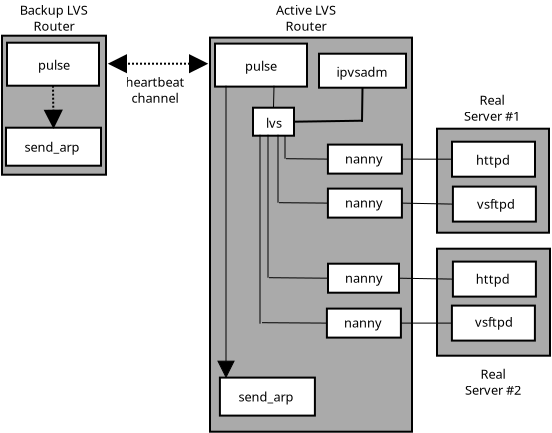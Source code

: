<?xml version="1.0" encoding="UTF-8"?>
<dia:diagram xmlns:dia="http://www.lysator.liu.se/~alla/dia/">
  <dia:layer name="Background" visible="true">
    <dia:object type="Standard - Box" version="0" id="O0">
      <dia:attribute name="obj_pos">
        <dia:point val="2.8,6"/>
      </dia:attribute>
      <dia:attribute name="obj_bb">
        <dia:rectangle val="2.75,5.95;8.05,13"/>
      </dia:attribute>
      <dia:attribute name="elem_corner">
        <dia:point val="2.8,6"/>
      </dia:attribute>
      <dia:attribute name="elem_width">
        <dia:real val="5.2"/>
      </dia:attribute>
      <dia:attribute name="elem_height">
        <dia:real val="6.95"/>
      </dia:attribute>
      <dia:attribute name="border_color">
        <dia:color val="#010101"/>
      </dia:attribute>
      <dia:attribute name="inner_color">
        <dia:color val="#ababab"/>
      </dia:attribute>
      <dia:attribute name="show_background">
        <dia:boolean val="true"/>
      </dia:attribute>
    </dia:object>
    <dia:object type="Standard - Text" version="0" id="O1">
      <dia:attribute name="obj_pos">
        <dia:point val="5.4,4.95"/>
      </dia:attribute>
      <dia:attribute name="obj_bb">
        <dia:rectangle val="3.103,4.31;7.697,5.91"/>
      </dia:attribute>
      <dia:attribute name="text">
        <dia:composite type="text">
          <dia:attribute name="string">
            <dia:string>#Backup LVS
Router#</dia:string>
          </dia:attribute>
          <dia:attribute name="font">
            <dia:font name="Helvetica"/>
          </dia:attribute>
          <dia:attribute name="height">
            <dia:real val="0.8"/>
          </dia:attribute>
          <dia:attribute name="pos">
            <dia:point val="5.4,4.95"/>
          </dia:attribute>
          <dia:attribute name="color">
            <dia:color val="#000000"/>
          </dia:attribute>
          <dia:attribute name="alignment">
            <dia:enum val="1"/>
          </dia:attribute>
        </dia:composite>
      </dia:attribute>
    </dia:object>
    <dia:object type="Standard - Box" version="0" id="O2">
      <dia:attribute name="obj_pos">
        <dia:point val="13.2,6.095"/>
      </dia:attribute>
      <dia:attribute name="obj_bb">
        <dia:rectangle val="13.15,6.045;23.35,25.85"/>
      </dia:attribute>
      <dia:attribute name="elem_corner">
        <dia:point val="13.2,6.095"/>
      </dia:attribute>
      <dia:attribute name="elem_width">
        <dia:real val="10.1"/>
      </dia:attribute>
      <dia:attribute name="elem_height">
        <dia:real val="19.705"/>
      </dia:attribute>
      <dia:attribute name="inner_color">
        <dia:color val="#aaaaaa"/>
      </dia:attribute>
      <dia:attribute name="show_background">
        <dia:boolean val="true"/>
      </dia:attribute>
    </dia:object>
    <dia:object type="Standard - Box" version="0" id="O3">
      <dia:attribute name="obj_pos">
        <dia:point val="24.55,10.65"/>
      </dia:attribute>
      <dia:attribute name="obj_bb">
        <dia:rectangle val="24.5,10.6;30.2,15.9"/>
      </dia:attribute>
      <dia:attribute name="elem_corner">
        <dia:point val="24.55,10.65"/>
      </dia:attribute>
      <dia:attribute name="elem_width">
        <dia:real val="5.6"/>
      </dia:attribute>
      <dia:attribute name="elem_height">
        <dia:real val="5.2"/>
      </dia:attribute>
      <dia:attribute name="inner_color">
        <dia:color val="#aaaaaa"/>
      </dia:attribute>
      <dia:attribute name="show_background">
        <dia:boolean val="true"/>
      </dia:attribute>
    </dia:object>
    <dia:object type="Standard - Box" version="0" id="O4">
      <dia:attribute name="obj_pos">
        <dia:point val="24.55,16.65"/>
      </dia:attribute>
      <dia:attribute name="obj_bb">
        <dia:rectangle val="24.5,16.6;30.25,22.05"/>
      </dia:attribute>
      <dia:attribute name="elem_corner">
        <dia:point val="24.55,16.65"/>
      </dia:attribute>
      <dia:attribute name="elem_width">
        <dia:real val="5.65"/>
      </dia:attribute>
      <dia:attribute name="elem_height">
        <dia:real val="5.35"/>
      </dia:attribute>
      <dia:attribute name="inner_color">
        <dia:color val="#ababab"/>
      </dia:attribute>
      <dia:attribute name="show_background">
        <dia:boolean val="true"/>
      </dia:attribute>
    </dia:object>
    <dia:object type="Standard - Text" version="0" id="O5">
      <dia:attribute name="obj_pos">
        <dia:point val="18,4.95"/>
      </dia:attribute>
      <dia:attribute name="obj_bb">
        <dia:rectangle val="15.941,4.31;20.059,5.91"/>
      </dia:attribute>
      <dia:attribute name="text">
        <dia:composite type="text">
          <dia:attribute name="string">
            <dia:string>#Active LVS
Router#</dia:string>
          </dia:attribute>
          <dia:attribute name="font">
            <dia:font name="Helvetica"/>
          </dia:attribute>
          <dia:attribute name="height">
            <dia:real val="0.8"/>
          </dia:attribute>
          <dia:attribute name="pos">
            <dia:point val="18,4.95"/>
          </dia:attribute>
          <dia:attribute name="color">
            <dia:color val="#000000"/>
          </dia:attribute>
          <dia:attribute name="alignment">
            <dia:enum val="1"/>
          </dia:attribute>
        </dia:composite>
      </dia:attribute>
    </dia:object>
    <dia:object type="Standard - Line" version="0" id="O6">
      <dia:attribute name="obj_pos">
        <dia:point val="13.05,7.4"/>
      </dia:attribute>
      <dia:attribute name="obj_bb">
        <dia:rectangle val="8.1,6.6;13.1,8.2"/>
      </dia:attribute>
      <dia:attribute name="conn_endpoints">
        <dia:point val="13.05,7.4"/>
        <dia:point val="8.15,7.4"/>
      </dia:attribute>
      <dia:attribute name="numcp">
        <dia:int val="1"/>
      </dia:attribute>
      <dia:attribute name="line_style">
        <dia:enum val="4"/>
      </dia:attribute>
      <dia:attribute name="start_arrow">
        <dia:enum val="3"/>
      </dia:attribute>
      <dia:attribute name="start_arrow_length">
        <dia:real val="0.8"/>
      </dia:attribute>
      <dia:attribute name="start_arrow_width">
        <dia:real val="0.8"/>
      </dia:attribute>
      <dia:attribute name="end_arrow">
        <dia:enum val="3"/>
      </dia:attribute>
      <dia:attribute name="end_arrow_length">
        <dia:real val="0.8"/>
      </dia:attribute>
      <dia:attribute name="end_arrow_width">
        <dia:real val="0.8"/>
      </dia:attribute>
    </dia:object>
    <dia:object type="Standard - Box" version="0" id="O7">
      <dia:attribute name="obj_pos">
        <dia:point val="3.05,6.35"/>
      </dia:attribute>
      <dia:attribute name="obj_bb">
        <dia:rectangle val="3,6.3;7.7,8.55"/>
      </dia:attribute>
      <dia:attribute name="elem_corner">
        <dia:point val="3.05,6.35"/>
      </dia:attribute>
      <dia:attribute name="elem_width">
        <dia:real val="4.6"/>
      </dia:attribute>
      <dia:attribute name="elem_height">
        <dia:real val="2.15"/>
      </dia:attribute>
      <dia:attribute name="show_background">
        <dia:boolean val="true"/>
      </dia:attribute>
    </dia:object>
    <dia:object type="Standard - Text" version="0" id="O8">
      <dia:attribute name="obj_pos">
        <dia:point val="5.4,7.7"/>
      </dia:attribute>
      <dia:attribute name="obj_bb">
        <dia:rectangle val="4.423,7.06;6.377,7.86"/>
      </dia:attribute>
      <dia:attribute name="text">
        <dia:composite type="text">
          <dia:attribute name="string">
            <dia:string>#pulse#</dia:string>
          </dia:attribute>
          <dia:attribute name="font">
            <dia:font name="Helvetica"/>
          </dia:attribute>
          <dia:attribute name="height">
            <dia:real val="0.8"/>
          </dia:attribute>
          <dia:attribute name="pos">
            <dia:point val="5.4,7.7"/>
          </dia:attribute>
          <dia:attribute name="color">
            <dia:color val="#000000"/>
          </dia:attribute>
          <dia:attribute name="alignment">
            <dia:enum val="1"/>
          </dia:attribute>
        </dia:composite>
      </dia:attribute>
    </dia:object>
    <dia:object type="Standard - Box" version="0" id="O9">
      <dia:attribute name="obj_pos">
        <dia:point val="13.45,6.395"/>
      </dia:attribute>
      <dia:attribute name="obj_bb">
        <dia:rectangle val="13.4,6.345;18.1,8.595"/>
      </dia:attribute>
      <dia:attribute name="elem_corner">
        <dia:point val="13.45,6.395"/>
      </dia:attribute>
      <dia:attribute name="elem_width">
        <dia:real val="4.6"/>
      </dia:attribute>
      <dia:attribute name="elem_height">
        <dia:real val="2.15"/>
      </dia:attribute>
      <dia:attribute name="show_background">
        <dia:boolean val="true"/>
      </dia:attribute>
    </dia:object>
    <dia:object type="Standard - Text" version="0" id="O10">
      <dia:attribute name="obj_pos">
        <dia:point val="15.75,7.75"/>
      </dia:attribute>
      <dia:attribute name="obj_bb">
        <dia:rectangle val="14.773,7.11;16.727,7.91"/>
      </dia:attribute>
      <dia:attribute name="text">
        <dia:composite type="text">
          <dia:attribute name="string">
            <dia:string>#pulse#</dia:string>
          </dia:attribute>
          <dia:attribute name="font">
            <dia:font name="Helvetica"/>
          </dia:attribute>
          <dia:attribute name="height">
            <dia:real val="0.8"/>
          </dia:attribute>
          <dia:attribute name="pos">
            <dia:point val="15.75,7.75"/>
          </dia:attribute>
          <dia:attribute name="color">
            <dia:color val="#000000"/>
          </dia:attribute>
          <dia:attribute name="alignment">
            <dia:enum val="1"/>
          </dia:attribute>
        </dia:composite>
      </dia:attribute>
    </dia:object>
    <dia:object type="Standard - Box" version="0" id="O11">
      <dia:attribute name="obj_pos">
        <dia:point val="3,10.6"/>
      </dia:attribute>
      <dia:attribute name="obj_bb">
        <dia:rectangle val="2.95,10.55;7.8,12.55"/>
      </dia:attribute>
      <dia:attribute name="elem_corner">
        <dia:point val="3,10.6"/>
      </dia:attribute>
      <dia:attribute name="elem_width">
        <dia:real val="4.75"/>
      </dia:attribute>
      <dia:attribute name="elem_height">
        <dia:real val="1.9"/>
      </dia:attribute>
      <dia:attribute name="show_background">
        <dia:boolean val="true"/>
      </dia:attribute>
    </dia:object>
    <dia:object type="Standard - Line" version="0" id="O12">
      <dia:attribute name="obj_pos">
        <dia:point val="5.35,8.5"/>
      </dia:attribute>
      <dia:attribute name="obj_bb">
        <dia:rectangle val="4.574,8.449;6.176,10.659"/>
      </dia:attribute>
      <dia:attribute name="conn_endpoints">
        <dia:point val="5.35,8.5"/>
        <dia:point val="5.375,10.6"/>
      </dia:attribute>
      <dia:attribute name="numcp">
        <dia:int val="1"/>
      </dia:attribute>
      <dia:attribute name="line_style">
        <dia:enum val="4"/>
      </dia:attribute>
      <dia:attribute name="end_arrow">
        <dia:enum val="3"/>
      </dia:attribute>
      <dia:attribute name="end_arrow_length">
        <dia:real val="0.8"/>
      </dia:attribute>
      <dia:attribute name="end_arrow_width">
        <dia:real val="0.8"/>
      </dia:attribute>
      <dia:connections>
        <dia:connection handle="0" to="O7" connection="6"/>
        <dia:connection handle="1" to="O11" connection="1"/>
      </dia:connections>
    </dia:object>
    <dia:object type="Standard - Text" version="0" id="O13">
      <dia:attribute name="obj_pos">
        <dia:point val="4.3,12.45"/>
      </dia:attribute>
      <dia:attribute name="obj_bb">
        <dia:rectangle val="4.3,11.854;4.3,12.653"/>
      </dia:attribute>
      <dia:attribute name="text">
        <dia:composite type="text">
          <dia:attribute name="string">
            <dia:string>##</dia:string>
          </dia:attribute>
          <dia:attribute name="font">
            <dia:font name="Courier"/>
          </dia:attribute>
          <dia:attribute name="height">
            <dia:real val="0.8"/>
          </dia:attribute>
          <dia:attribute name="pos">
            <dia:point val="4.3,12.45"/>
          </dia:attribute>
          <dia:attribute name="color">
            <dia:color val="#000000"/>
          </dia:attribute>
          <dia:attribute name="alignment">
            <dia:enum val="1"/>
          </dia:attribute>
        </dia:composite>
      </dia:attribute>
    </dia:object>
    <dia:object type="Standard - Text" version="0" id="O14">
      <dia:attribute name="obj_pos">
        <dia:point val="5.3,11.8"/>
      </dia:attribute>
      <dia:attribute name="obj_bb">
        <dia:rectangle val="3.558,11.16;7.042,11.96"/>
      </dia:attribute>
      <dia:attribute name="text">
        <dia:composite type="text">
          <dia:attribute name="string">
            <dia:string>#send_arp#</dia:string>
          </dia:attribute>
          <dia:attribute name="font">
            <dia:font name="Helvetica"/>
          </dia:attribute>
          <dia:attribute name="height">
            <dia:real val="0.8"/>
          </dia:attribute>
          <dia:attribute name="pos">
            <dia:point val="5.3,11.8"/>
          </dia:attribute>
          <dia:attribute name="color">
            <dia:color val="#000000"/>
          </dia:attribute>
          <dia:attribute name="alignment">
            <dia:enum val="1"/>
          </dia:attribute>
        </dia:composite>
      </dia:attribute>
    </dia:object>
    <dia:object type="Standard - Text" version="0" id="O15">
      <dia:attribute name="obj_pos">
        <dia:point val="10.45,8.55"/>
      </dia:attribute>
      <dia:attribute name="obj_bb">
        <dia:rectangle val="8.668,7.86;12.282,9.61"/>
      </dia:attribute>
      <dia:attribute name="text">
        <dia:composite type="text">
          <dia:attribute name="string">
            <dia:string>#heartbeat
channel#</dia:string>
          </dia:attribute>
          <dia:attribute name="font">
            <dia:font name="Helvetica"/>
          </dia:attribute>
          <dia:attribute name="height">
            <dia:real val="0.8"/>
          </dia:attribute>
          <dia:attribute name="pos">
            <dia:point val="10.45,8.55"/>
          </dia:attribute>
          <dia:attribute name="color">
            <dia:color val="#000000"/>
          </dia:attribute>
          <dia:attribute name="alignment">
            <dia:enum val="1"/>
          </dia:attribute>
        </dia:composite>
      </dia:attribute>
    </dia:object>
    <dia:object type="Standard - Text" version="0" id="O16">
      <dia:attribute name="obj_pos">
        <dia:point val="27.3,9.45"/>
      </dia:attribute>
      <dia:attribute name="obj_bb">
        <dia:rectangle val="25.531,8.81;29.069,10.41"/>
      </dia:attribute>
      <dia:attribute name="text">
        <dia:composite type="text">
          <dia:attribute name="string">
            <dia:string>#Real
Server #1#</dia:string>
          </dia:attribute>
          <dia:attribute name="font">
            <dia:font name="Helvetica"/>
          </dia:attribute>
          <dia:attribute name="height">
            <dia:real val="0.8"/>
          </dia:attribute>
          <dia:attribute name="pos">
            <dia:point val="27.3,9.45"/>
          </dia:attribute>
          <dia:attribute name="color">
            <dia:color val="#000000"/>
          </dia:attribute>
          <dia:attribute name="alignment">
            <dia:enum val="1"/>
          </dia:attribute>
        </dia:composite>
      </dia:attribute>
    </dia:object>
    <dia:object type="Standard - Text" version="0" id="O17">
      <dia:attribute name="obj_pos">
        <dia:point val="27.35,23.15"/>
      </dia:attribute>
      <dia:attribute name="obj_bb">
        <dia:rectangle val="25.515,22.51;29.185,24.11"/>
      </dia:attribute>
      <dia:attribute name="text">
        <dia:composite type="text">
          <dia:attribute name="string">
            <dia:string>#Real
Server #2#</dia:string>
          </dia:attribute>
          <dia:attribute name="font">
            <dia:font name="Helvetica"/>
          </dia:attribute>
          <dia:attribute name="height">
            <dia:real val="0.8"/>
          </dia:attribute>
          <dia:attribute name="pos">
            <dia:point val="27.35,23.15"/>
          </dia:attribute>
          <dia:attribute name="color">
            <dia:color val="#000000"/>
          </dia:attribute>
          <dia:attribute name="alignment">
            <dia:enum val="1"/>
          </dia:attribute>
        </dia:composite>
      </dia:attribute>
    </dia:object>
    <dia:object type="Standard - Box" version="0" id="O18">
      <dia:attribute name="obj_pos">
        <dia:point val="25.3,11.3"/>
      </dia:attribute>
      <dia:attribute name="obj_bb">
        <dia:rectangle val="25.25,11.25;29.5,13.1"/>
      </dia:attribute>
      <dia:attribute name="elem_corner">
        <dia:point val="25.3,11.3"/>
      </dia:attribute>
      <dia:attribute name="elem_width">
        <dia:real val="4.15"/>
      </dia:attribute>
      <dia:attribute name="elem_height">
        <dia:real val="1.75"/>
      </dia:attribute>
      <dia:attribute name="show_background">
        <dia:boolean val="true"/>
      </dia:attribute>
    </dia:object>
    <dia:object type="Standard - Box" version="0" id="O19">
      <dia:attribute name="obj_pos">
        <dia:point val="25.345,13.545"/>
      </dia:attribute>
      <dia:attribute name="obj_bb">
        <dia:rectangle val="25.295,13.495;29.545,15.345"/>
      </dia:attribute>
      <dia:attribute name="elem_corner">
        <dia:point val="25.345,13.545"/>
      </dia:attribute>
      <dia:attribute name="elem_width">
        <dia:real val="4.15"/>
      </dia:attribute>
      <dia:attribute name="elem_height">
        <dia:real val="1.75"/>
      </dia:attribute>
      <dia:attribute name="show_background">
        <dia:boolean val="true"/>
      </dia:attribute>
    </dia:object>
    <dia:object type="Standard - Box" version="0" id="O20">
      <dia:attribute name="obj_pos">
        <dia:point val="25.345,17.295"/>
      </dia:attribute>
      <dia:attribute name="obj_bb">
        <dia:rectangle val="25.295,17.245;29.545,19.095"/>
      </dia:attribute>
      <dia:attribute name="elem_corner">
        <dia:point val="25.345,17.295"/>
      </dia:attribute>
      <dia:attribute name="elem_width">
        <dia:real val="4.15"/>
      </dia:attribute>
      <dia:attribute name="elem_height">
        <dia:real val="1.75"/>
      </dia:attribute>
      <dia:attribute name="show_background">
        <dia:boolean val="true"/>
      </dia:attribute>
    </dia:object>
    <dia:object type="Standard - Box" version="0" id="O21">
      <dia:attribute name="obj_pos">
        <dia:point val="25.295,19.495"/>
      </dia:attribute>
      <dia:attribute name="obj_bb">
        <dia:rectangle val="25.245,19.445;29.495,21.295"/>
      </dia:attribute>
      <dia:attribute name="elem_corner">
        <dia:point val="25.295,19.495"/>
      </dia:attribute>
      <dia:attribute name="elem_width">
        <dia:real val="4.15"/>
      </dia:attribute>
      <dia:attribute name="elem_height">
        <dia:real val="1.75"/>
      </dia:attribute>
      <dia:attribute name="show_background">
        <dia:boolean val="true"/>
      </dia:attribute>
    </dia:object>
    <dia:object type="Standard - Text" version="0" id="O22">
      <dia:attribute name="obj_pos">
        <dia:point val="27.35,12.45"/>
      </dia:attribute>
      <dia:attribute name="obj_bb">
        <dia:rectangle val="26.452,11.81;28.248,12.61"/>
      </dia:attribute>
      <dia:attribute name="text">
        <dia:composite type="text">
          <dia:attribute name="string">
            <dia:string>#httpd#</dia:string>
          </dia:attribute>
          <dia:attribute name="font">
            <dia:font name="Helvetica"/>
          </dia:attribute>
          <dia:attribute name="height">
            <dia:real val="0.8"/>
          </dia:attribute>
          <dia:attribute name="pos">
            <dia:point val="27.35,12.45"/>
          </dia:attribute>
          <dia:attribute name="color">
            <dia:color val="#000000"/>
          </dia:attribute>
          <dia:attribute name="alignment">
            <dia:enum val="1"/>
          </dia:attribute>
        </dia:composite>
      </dia:attribute>
    </dia:object>
    <dia:object type="Standard - Text" version="0" id="O23">
      <dia:attribute name="obj_pos">
        <dia:point val="27.336,18.408"/>
      </dia:attribute>
      <dia:attribute name="obj_bb">
        <dia:rectangle val="26.438,17.768;28.233,18.568"/>
      </dia:attribute>
      <dia:attribute name="text">
        <dia:composite type="text">
          <dia:attribute name="string">
            <dia:string>#httpd#</dia:string>
          </dia:attribute>
          <dia:attribute name="font">
            <dia:font name="Helvetica"/>
          </dia:attribute>
          <dia:attribute name="height">
            <dia:real val="0.8"/>
          </dia:attribute>
          <dia:attribute name="pos">
            <dia:point val="27.336,18.408"/>
          </dia:attribute>
          <dia:attribute name="color">
            <dia:color val="#000000"/>
          </dia:attribute>
          <dia:attribute name="alignment">
            <dia:enum val="1"/>
          </dia:attribute>
        </dia:composite>
      </dia:attribute>
    </dia:object>
    <dia:object type="Standard - Box" version="0" id="O24">
      <dia:attribute name="obj_pos">
        <dia:point val="13.695,23.095"/>
      </dia:attribute>
      <dia:attribute name="obj_bb">
        <dia:rectangle val="13.645,23.045;18.495,25.045"/>
      </dia:attribute>
      <dia:attribute name="elem_corner">
        <dia:point val="13.695,23.095"/>
      </dia:attribute>
      <dia:attribute name="elem_width">
        <dia:real val="4.75"/>
      </dia:attribute>
      <dia:attribute name="elem_height">
        <dia:real val="1.9"/>
      </dia:attribute>
      <dia:attribute name="show_background">
        <dia:boolean val="true"/>
      </dia:attribute>
    </dia:object>
    <dia:object type="Standard - Line" version="0" id="O25">
      <dia:attribute name="obj_pos">
        <dia:point val="14,8.5"/>
      </dia:attribute>
      <dia:attribute name="obj_bb">
        <dia:rectangle val="13.2,8.475;14.8,23.125"/>
      </dia:attribute>
      <dia:attribute name="conn_endpoints">
        <dia:point val="14,8.5"/>
        <dia:point val="14,23.1"/>
      </dia:attribute>
      <dia:attribute name="numcp">
        <dia:int val="1"/>
      </dia:attribute>
      <dia:attribute name="line_width">
        <dia:real val="0.05"/>
      </dia:attribute>
      <dia:attribute name="end_arrow">
        <dia:enum val="3"/>
      </dia:attribute>
      <dia:attribute name="end_arrow_length">
        <dia:real val="0.8"/>
      </dia:attribute>
      <dia:attribute name="end_arrow_width">
        <dia:real val="0.8"/>
      </dia:attribute>
    </dia:object>
    <dia:object type="Standard - Text" version="0" id="O26">
      <dia:attribute name="obj_pos">
        <dia:point val="15.995,24.295"/>
      </dia:attribute>
      <dia:attribute name="obj_bb">
        <dia:rectangle val="14.253,23.655;17.737,24.455"/>
      </dia:attribute>
      <dia:attribute name="text">
        <dia:composite type="text">
          <dia:attribute name="string">
            <dia:string>#send_arp#</dia:string>
          </dia:attribute>
          <dia:attribute name="font">
            <dia:font name="Helvetica"/>
          </dia:attribute>
          <dia:attribute name="height">
            <dia:real val="0.8"/>
          </dia:attribute>
          <dia:attribute name="pos">
            <dia:point val="15.995,24.295"/>
          </dia:attribute>
          <dia:attribute name="color">
            <dia:color val="#000000"/>
          </dia:attribute>
          <dia:attribute name="alignment">
            <dia:enum val="1"/>
          </dia:attribute>
        </dia:composite>
      </dia:attribute>
    </dia:object>
    <dia:object type="Standard - Text" version="0" id="O27">
      <dia:attribute name="obj_pos">
        <dia:point val="27.5,14.65"/>
      </dia:attribute>
      <dia:attribute name="obj_bb">
        <dia:rectangle val="26.391,14.01;28.609,14.81"/>
      </dia:attribute>
      <dia:attribute name="text">
        <dia:composite type="text">
          <dia:attribute name="string">
            <dia:string>#vsftpd#</dia:string>
          </dia:attribute>
          <dia:attribute name="font">
            <dia:font name="Helvetica"/>
          </dia:attribute>
          <dia:attribute name="height">
            <dia:real val="0.8"/>
          </dia:attribute>
          <dia:attribute name="pos">
            <dia:point val="27.5,14.65"/>
          </dia:attribute>
          <dia:attribute name="color">
            <dia:color val="#000000"/>
          </dia:attribute>
          <dia:attribute name="alignment">
            <dia:enum val="1"/>
          </dia:attribute>
        </dia:composite>
      </dia:attribute>
    </dia:object>
    <dia:object type="Standard - Text" version="0" id="O28">
      <dia:attribute name="obj_pos">
        <dia:point val="27.4,20.55"/>
      </dia:attribute>
      <dia:attribute name="obj_bb">
        <dia:rectangle val="26.291,19.91;28.509,20.71"/>
      </dia:attribute>
      <dia:attribute name="text">
        <dia:composite type="text">
          <dia:attribute name="string">
            <dia:string>#vsftpd#</dia:string>
          </dia:attribute>
          <dia:attribute name="font">
            <dia:font name="Helvetica"/>
          </dia:attribute>
          <dia:attribute name="height">
            <dia:real val="0.8"/>
          </dia:attribute>
          <dia:attribute name="pos">
            <dia:point val="27.4,20.55"/>
          </dia:attribute>
          <dia:attribute name="color">
            <dia:color val="#000000"/>
          </dia:attribute>
          <dia:attribute name="alignment">
            <dia:enum val="1"/>
          </dia:attribute>
        </dia:composite>
      </dia:attribute>
    </dia:object>
    <dia:object type="Standard - Box" version="0" id="O29">
      <dia:attribute name="obj_pos">
        <dia:point val="15.35,9.6"/>
      </dia:attribute>
      <dia:attribute name="obj_bb">
        <dia:rectangle val="15.3,9.55;17.45,11.05"/>
      </dia:attribute>
      <dia:attribute name="elem_corner">
        <dia:point val="15.35,9.6"/>
      </dia:attribute>
      <dia:attribute name="elem_width">
        <dia:real val="2.05"/>
      </dia:attribute>
      <dia:attribute name="elem_height">
        <dia:real val="1.4"/>
      </dia:attribute>
      <dia:attribute name="show_background">
        <dia:boolean val="true"/>
      </dia:attribute>
    </dia:object>
    <dia:object type="Standard - Text" version="0" id="O30">
      <dia:attribute name="obj_pos">
        <dia:point val="16.4,10.6"/>
      </dia:attribute>
      <dia:attribute name="obj_bb">
        <dia:rectangle val="15.925,9.96;16.875,10.76"/>
      </dia:attribute>
      <dia:attribute name="text">
        <dia:composite type="text">
          <dia:attribute name="string">
            <dia:string>#lvs#</dia:string>
          </dia:attribute>
          <dia:attribute name="font">
            <dia:font name="Helvetica"/>
          </dia:attribute>
          <dia:attribute name="height">
            <dia:real val="0.8"/>
          </dia:attribute>
          <dia:attribute name="pos">
            <dia:point val="16.4,10.6"/>
          </dia:attribute>
          <dia:attribute name="color">
            <dia:color val="#000000"/>
          </dia:attribute>
          <dia:attribute name="alignment">
            <dia:enum val="1"/>
          </dia:attribute>
        </dia:composite>
      </dia:attribute>
    </dia:object>
    <dia:object type="Standard - Line" version="0" id="O31">
      <dia:attribute name="obj_pos">
        <dia:point val="16.4,8.5"/>
      </dia:attribute>
      <dia:attribute name="obj_bb">
        <dia:rectangle val="16.349,8.474;16.426,9.626"/>
      </dia:attribute>
      <dia:attribute name="conn_endpoints">
        <dia:point val="16.4,8.5"/>
        <dia:point val="16.375,9.6"/>
      </dia:attribute>
      <dia:attribute name="numcp">
        <dia:int val="1"/>
      </dia:attribute>
      <dia:attribute name="line_width">
        <dia:real val="0.05"/>
      </dia:attribute>
      <dia:connections>
        <dia:connection handle="1" to="O29" connection="1"/>
      </dia:connections>
    </dia:object>
    <dia:object type="Standard - Line" version="0" id="O32">
      <dia:attribute name="obj_pos">
        <dia:point val="15.7,10.95"/>
      </dia:attribute>
      <dia:attribute name="obj_bb">
        <dia:rectangle val="15.675,10.925;15.725,20.425"/>
      </dia:attribute>
      <dia:attribute name="conn_endpoints">
        <dia:point val="15.7,10.95"/>
        <dia:point val="15.7,20.4"/>
      </dia:attribute>
      <dia:attribute name="numcp">
        <dia:int val="1"/>
      </dia:attribute>
      <dia:attribute name="line_width">
        <dia:real val="0.05"/>
      </dia:attribute>
    </dia:object>
    <dia:object type="Standard - Line" version="0" id="O33">
      <dia:attribute name="obj_pos">
        <dia:point val="16.1,10.95"/>
      </dia:attribute>
      <dia:attribute name="obj_bb">
        <dia:rectangle val="16.075,10.925;16.125,18.125"/>
      </dia:attribute>
      <dia:attribute name="conn_endpoints">
        <dia:point val="16.1,10.95"/>
        <dia:point val="16.1,18.1"/>
      </dia:attribute>
      <dia:attribute name="numcp">
        <dia:int val="1"/>
      </dia:attribute>
      <dia:attribute name="line_width">
        <dia:real val="0.05"/>
      </dia:attribute>
    </dia:object>
    <dia:object type="Standard - Line" version="0" id="O34">
      <dia:attribute name="obj_pos">
        <dia:point val="16.6,10.95"/>
      </dia:attribute>
      <dia:attribute name="obj_bb">
        <dia:rectangle val="16.575,10.925;16.625,14.375"/>
      </dia:attribute>
      <dia:attribute name="conn_endpoints">
        <dia:point val="16.6,10.95"/>
        <dia:point val="16.6,14.35"/>
      </dia:attribute>
      <dia:attribute name="numcp">
        <dia:int val="1"/>
      </dia:attribute>
      <dia:attribute name="line_width">
        <dia:real val="0.05"/>
      </dia:attribute>
    </dia:object>
    <dia:object type="Standard - Line" version="0" id="O35">
      <dia:attribute name="obj_pos">
        <dia:point val="16.95,11"/>
      </dia:attribute>
      <dia:attribute name="obj_bb">
        <dia:rectangle val="16.925,10.975;16.975,12.175"/>
      </dia:attribute>
      <dia:attribute name="conn_endpoints">
        <dia:point val="16.95,11"/>
        <dia:point val="16.95,12.15"/>
      </dia:attribute>
      <dia:attribute name="numcp">
        <dia:int val="1"/>
      </dia:attribute>
      <dia:attribute name="line_width">
        <dia:real val="0.05"/>
      </dia:attribute>
    </dia:object>
    <dia:object type="Standard - Line" version="0" id="O36">
      <dia:attribute name="obj_pos">
        <dia:point val="15.8,20.35"/>
      </dia:attribute>
      <dia:attribute name="obj_bb">
        <dia:rectangle val="15.775,20.325;19.07,20.395"/>
      </dia:attribute>
      <dia:attribute name="conn_endpoints">
        <dia:point val="15.8,20.35"/>
        <dia:point val="19.045,20.37"/>
      </dia:attribute>
      <dia:attribute name="numcp">
        <dia:int val="1"/>
      </dia:attribute>
      <dia:attribute name="line_width">
        <dia:real val="0.05"/>
      </dia:attribute>
      <dia:connections>
        <dia:connection handle="1" to="O39" connection="3"/>
      </dia:connections>
    </dia:object>
    <dia:object type="Standard - Box" version="0" id="O37">
      <dia:attribute name="obj_pos">
        <dia:point val="19.1,17.4"/>
      </dia:attribute>
      <dia:attribute name="obj_bb">
        <dia:rectangle val="19.05,17.35;22.7,18.9"/>
      </dia:attribute>
      <dia:attribute name="elem_corner">
        <dia:point val="19.1,17.4"/>
      </dia:attribute>
      <dia:attribute name="elem_width">
        <dia:real val="3.55"/>
      </dia:attribute>
      <dia:attribute name="elem_height">
        <dia:real val="1.45"/>
      </dia:attribute>
      <dia:attribute name="show_background">
        <dia:boolean val="true"/>
      </dia:attribute>
    </dia:object>
    <dia:object type="Standard - Text" version="0" id="O38">
      <dia:attribute name="obj_pos">
        <dia:point val="20.9,18.35"/>
      </dia:attribute>
      <dia:attribute name="obj_bb">
        <dia:rectangle val="19.778,17.71;22.022,18.51"/>
      </dia:attribute>
      <dia:attribute name="text">
        <dia:composite type="text">
          <dia:attribute name="string">
            <dia:string>#nanny#</dia:string>
          </dia:attribute>
          <dia:attribute name="font">
            <dia:font name="Helvetica"/>
          </dia:attribute>
          <dia:attribute name="height">
            <dia:real val="0.8"/>
          </dia:attribute>
          <dia:attribute name="pos">
            <dia:point val="20.9,18.35"/>
          </dia:attribute>
          <dia:attribute name="color">
            <dia:color val="#000000"/>
          </dia:attribute>
          <dia:attribute name="alignment">
            <dia:enum val="1"/>
          </dia:attribute>
        </dia:composite>
      </dia:attribute>
    </dia:object>
    <dia:object type="Standard - Box" version="0" id="O39">
      <dia:attribute name="obj_pos">
        <dia:point val="19.045,19.645"/>
      </dia:attribute>
      <dia:attribute name="obj_bb">
        <dia:rectangle val="18.995,19.595;22.795,21.145"/>
      </dia:attribute>
      <dia:attribute name="elem_corner">
        <dia:point val="19.045,19.645"/>
      </dia:attribute>
      <dia:attribute name="elem_width">
        <dia:real val="3.7"/>
      </dia:attribute>
      <dia:attribute name="elem_height">
        <dia:real val="1.45"/>
      </dia:attribute>
      <dia:attribute name="show_background">
        <dia:boolean val="true"/>
      </dia:attribute>
    </dia:object>
    <dia:object type="Standard - Text" version="0" id="O40">
      <dia:attribute name="obj_pos">
        <dia:point val="20.845,20.595"/>
      </dia:attribute>
      <dia:attribute name="obj_bb">
        <dia:rectangle val="19.723,19.955;21.967,20.755"/>
      </dia:attribute>
      <dia:attribute name="text">
        <dia:composite type="text">
          <dia:attribute name="string">
            <dia:string>#nanny#</dia:string>
          </dia:attribute>
          <dia:attribute name="font">
            <dia:font name="Helvetica"/>
          </dia:attribute>
          <dia:attribute name="height">
            <dia:real val="0.8"/>
          </dia:attribute>
          <dia:attribute name="pos">
            <dia:point val="20.845,20.595"/>
          </dia:attribute>
          <dia:attribute name="color">
            <dia:color val="#000000"/>
          </dia:attribute>
          <dia:attribute name="alignment">
            <dia:enum val="1"/>
          </dia:attribute>
        </dia:composite>
      </dia:attribute>
    </dia:object>
    <dia:object type="Standard - Box" version="0" id="O41">
      <dia:attribute name="obj_pos">
        <dia:point val="19.095,11.445"/>
      </dia:attribute>
      <dia:attribute name="obj_bb">
        <dia:rectangle val="19.045,11.395;22.845,12.945"/>
      </dia:attribute>
      <dia:attribute name="elem_corner">
        <dia:point val="19.095,11.445"/>
      </dia:attribute>
      <dia:attribute name="elem_width">
        <dia:real val="3.7"/>
      </dia:attribute>
      <dia:attribute name="elem_height">
        <dia:real val="1.45"/>
      </dia:attribute>
      <dia:attribute name="show_background">
        <dia:boolean val="true"/>
      </dia:attribute>
    </dia:object>
    <dia:object type="Standard - Text" version="0" id="O42">
      <dia:attribute name="obj_pos">
        <dia:point val="20.895,12.395"/>
      </dia:attribute>
      <dia:attribute name="obj_bb">
        <dia:rectangle val="19.773,11.755;22.017,12.555"/>
      </dia:attribute>
      <dia:attribute name="text">
        <dia:composite type="text">
          <dia:attribute name="string">
            <dia:string>#nanny#</dia:string>
          </dia:attribute>
          <dia:attribute name="font">
            <dia:font name="Helvetica"/>
          </dia:attribute>
          <dia:attribute name="height">
            <dia:real val="0.8"/>
          </dia:attribute>
          <dia:attribute name="pos">
            <dia:point val="20.895,12.395"/>
          </dia:attribute>
          <dia:attribute name="color">
            <dia:color val="#000000"/>
          </dia:attribute>
          <dia:attribute name="alignment">
            <dia:enum val="1"/>
          </dia:attribute>
        </dia:composite>
      </dia:attribute>
    </dia:object>
    <dia:object type="Standard - Box" version="0" id="O43">
      <dia:attribute name="obj_pos">
        <dia:point val="19.095,13.645"/>
      </dia:attribute>
      <dia:attribute name="obj_bb">
        <dia:rectangle val="19.045,13.595;22.845,15.145"/>
      </dia:attribute>
      <dia:attribute name="elem_corner">
        <dia:point val="19.095,13.645"/>
      </dia:attribute>
      <dia:attribute name="elem_width">
        <dia:real val="3.7"/>
      </dia:attribute>
      <dia:attribute name="elem_height">
        <dia:real val="1.45"/>
      </dia:attribute>
      <dia:attribute name="show_background">
        <dia:boolean val="true"/>
      </dia:attribute>
    </dia:object>
    <dia:object type="Standard - Text" version="0" id="O44">
      <dia:attribute name="obj_pos">
        <dia:point val="20.895,14.595"/>
      </dia:attribute>
      <dia:attribute name="obj_bb">
        <dia:rectangle val="19.773,13.955;22.017,14.755"/>
      </dia:attribute>
      <dia:attribute name="text">
        <dia:composite type="text">
          <dia:attribute name="string">
            <dia:string>#nanny#</dia:string>
          </dia:attribute>
          <dia:attribute name="font">
            <dia:font name="Helvetica"/>
          </dia:attribute>
          <dia:attribute name="height">
            <dia:real val="0.8"/>
          </dia:attribute>
          <dia:attribute name="pos">
            <dia:point val="20.895,14.595"/>
          </dia:attribute>
          <dia:attribute name="color">
            <dia:color val="#000000"/>
          </dia:attribute>
          <dia:attribute name="alignment">
            <dia:enum val="1"/>
          </dia:attribute>
        </dia:composite>
      </dia:attribute>
    </dia:object>
    <dia:object type="Standard - Line" version="0" id="O45">
      <dia:attribute name="obj_pos">
        <dia:point val="16.15,18.1"/>
      </dia:attribute>
      <dia:attribute name="obj_bb">
        <dia:rectangle val="16.125,18.075;19.125,18.15"/>
      </dia:attribute>
      <dia:attribute name="conn_endpoints">
        <dia:point val="16.15,18.1"/>
        <dia:point val="19.1,18.125"/>
      </dia:attribute>
      <dia:attribute name="numcp">
        <dia:int val="1"/>
      </dia:attribute>
      <dia:attribute name="line_width">
        <dia:real val="0.05"/>
      </dia:attribute>
      <dia:connections>
        <dia:connection handle="1" to="O37" connection="3"/>
      </dia:connections>
    </dia:object>
    <dia:object type="Standard - Line" version="0" id="O46">
      <dia:attribute name="obj_pos">
        <dia:point val="16.65,14.35"/>
      </dia:attribute>
      <dia:attribute name="obj_bb">
        <dia:rectangle val="16.625,14.325;19.12,14.395"/>
      </dia:attribute>
      <dia:attribute name="conn_endpoints">
        <dia:point val="16.65,14.35"/>
        <dia:point val="19.095,14.37"/>
      </dia:attribute>
      <dia:attribute name="numcp">
        <dia:int val="1"/>
      </dia:attribute>
      <dia:attribute name="line_width">
        <dia:real val="0.05"/>
      </dia:attribute>
      <dia:connections>
        <dia:connection handle="1" to="O43" connection="3"/>
      </dia:connections>
    </dia:object>
    <dia:object type="Standard - Line" version="0" id="O47">
      <dia:attribute name="obj_pos">
        <dia:point val="17,12.15"/>
      </dia:attribute>
      <dia:attribute name="obj_bb">
        <dia:rectangle val="16.975,12.125;19.12,12.195"/>
      </dia:attribute>
      <dia:attribute name="conn_endpoints">
        <dia:point val="17,12.15"/>
        <dia:point val="19.095,12.17"/>
      </dia:attribute>
      <dia:attribute name="numcp">
        <dia:int val="1"/>
      </dia:attribute>
      <dia:attribute name="line_width">
        <dia:real val="0.05"/>
      </dia:attribute>
      <dia:connections>
        <dia:connection handle="1" to="O41" connection="3"/>
      </dia:connections>
    </dia:object>
    <dia:object type="Standard - Box" version="0" id="O48">
      <dia:attribute name="obj_pos">
        <dia:point val="18.65,6.9"/>
      </dia:attribute>
      <dia:attribute name="obj_bb">
        <dia:rectangle val="18.6,6.85;23.05,8.65"/>
      </dia:attribute>
      <dia:attribute name="elem_corner">
        <dia:point val="18.65,6.9"/>
      </dia:attribute>
      <dia:attribute name="elem_width">
        <dia:real val="4.35"/>
      </dia:attribute>
      <dia:attribute name="elem_height">
        <dia:real val="1.7"/>
      </dia:attribute>
      <dia:attribute name="show_background">
        <dia:boolean val="true"/>
      </dia:attribute>
    </dia:object>
    <dia:object type="Standard - Text" version="0" id="O49">
      <dia:attribute name="obj_pos">
        <dia:point val="20.8,8.05"/>
      </dia:attribute>
      <dia:attribute name="obj_bb">
        <dia:rectangle val="19.269,7.41;22.331,8.21"/>
      </dia:attribute>
      <dia:attribute name="text">
        <dia:composite type="text">
          <dia:attribute name="string">
            <dia:string>#ipvsadm#</dia:string>
          </dia:attribute>
          <dia:attribute name="font">
            <dia:font name="Helvetica"/>
          </dia:attribute>
          <dia:attribute name="height">
            <dia:real val="0.8"/>
          </dia:attribute>
          <dia:attribute name="pos">
            <dia:point val="20.8,8.05"/>
          </dia:attribute>
          <dia:attribute name="color">
            <dia:color val="#000000"/>
          </dia:attribute>
          <dia:attribute name="alignment">
            <dia:enum val="1"/>
          </dia:attribute>
        </dia:composite>
      </dia:attribute>
    </dia:object>
    <dia:object type="Standard - Line" version="0" id="O50">
      <dia:attribute name="obj_pos">
        <dia:point val="17.4,10.3"/>
      </dia:attribute>
      <dia:attribute name="obj_bb">
        <dia:rectangle val="17.349,10.199;20.901,10.351"/>
      </dia:attribute>
      <dia:attribute name="conn_endpoints">
        <dia:point val="17.4,10.3"/>
        <dia:point val="20.85,10.25"/>
      </dia:attribute>
      <dia:attribute name="numcp">
        <dia:int val="1"/>
      </dia:attribute>
      <dia:connections>
        <dia:connection handle="0" to="O29" connection="4"/>
      </dia:connections>
    </dia:object>
    <dia:object type="Standard - Line" version="0" id="O51">
      <dia:attribute name="obj_pos">
        <dia:point val="20.825,8.6"/>
      </dia:attribute>
      <dia:attribute name="obj_bb">
        <dia:rectangle val="20.749,8.549;20.876,10.351"/>
      </dia:attribute>
      <dia:attribute name="conn_endpoints">
        <dia:point val="20.825,8.6"/>
        <dia:point val="20.8,10.3"/>
      </dia:attribute>
      <dia:attribute name="numcp">
        <dia:int val="1"/>
      </dia:attribute>
      <dia:connections>
        <dia:connection handle="0" to="O48" connection="6"/>
      </dia:connections>
    </dia:object>
    <dia:object type="Standard - Line" version="0" id="O52">
      <dia:attribute name="obj_pos">
        <dia:point val="22.795,12.17"/>
      </dia:attribute>
      <dia:attribute name="obj_bb">
        <dia:rectangle val="22.77,12.145;25.325,12.2"/>
      </dia:attribute>
      <dia:attribute name="conn_endpoints">
        <dia:point val="22.795,12.17"/>
        <dia:point val="25.3,12.175"/>
      </dia:attribute>
      <dia:attribute name="numcp">
        <dia:int val="1"/>
      </dia:attribute>
      <dia:attribute name="line_width">
        <dia:real val="0.05"/>
      </dia:attribute>
      <dia:connections>
        <dia:connection handle="0" to="O41" connection="4"/>
        <dia:connection handle="1" to="O18" connection="3"/>
      </dia:connections>
    </dia:object>
    <dia:object type="Standard - Line" version="0" id="O53">
      <dia:attribute name="obj_pos">
        <dia:point val="22.745,20.37"/>
      </dia:attribute>
      <dia:attribute name="obj_bb">
        <dia:rectangle val="22.72,20.345;25.32,20.395"/>
      </dia:attribute>
      <dia:attribute name="conn_endpoints">
        <dia:point val="22.745,20.37"/>
        <dia:point val="25.295,20.37"/>
      </dia:attribute>
      <dia:attribute name="numcp">
        <dia:int val="1"/>
      </dia:attribute>
      <dia:attribute name="line_width">
        <dia:real val="0.05"/>
      </dia:attribute>
      <dia:connections>
        <dia:connection handle="0" to="O39" connection="4"/>
        <dia:connection handle="1" to="O21" connection="3"/>
      </dia:connections>
    </dia:object>
    <dia:object type="Standard - Line" version="0" id="O54">
      <dia:attribute name="obj_pos">
        <dia:point val="22.795,14.37"/>
      </dia:attribute>
      <dia:attribute name="obj_bb">
        <dia:rectangle val="22.77,14.345;25.37,14.445"/>
      </dia:attribute>
      <dia:attribute name="conn_endpoints">
        <dia:point val="22.795,14.37"/>
        <dia:point val="25.345,14.42"/>
      </dia:attribute>
      <dia:attribute name="numcp">
        <dia:int val="1"/>
      </dia:attribute>
      <dia:attribute name="line_width">
        <dia:real val="0.05"/>
      </dia:attribute>
      <dia:connections>
        <dia:connection handle="0" to="O43" connection="4"/>
        <dia:connection handle="1" to="O19" connection="3"/>
      </dia:connections>
    </dia:object>
    <dia:object type="Standard - Line" version="0" id="O55">
      <dia:attribute name="obj_pos">
        <dia:point val="22.65,18.125"/>
      </dia:attribute>
      <dia:attribute name="obj_bb">
        <dia:rectangle val="22.625,18.1;25.37,18.195"/>
      </dia:attribute>
      <dia:attribute name="conn_endpoints">
        <dia:point val="22.65,18.125"/>
        <dia:point val="25.345,18.17"/>
      </dia:attribute>
      <dia:attribute name="numcp">
        <dia:int val="1"/>
      </dia:attribute>
      <dia:attribute name="line_width">
        <dia:real val="0.05"/>
      </dia:attribute>
      <dia:connections>
        <dia:connection handle="0" to="O37" connection="4"/>
        <dia:connection handle="1" to="O20" connection="3"/>
      </dia:connections>
    </dia:object>
  </dia:layer>
</dia:diagram>
